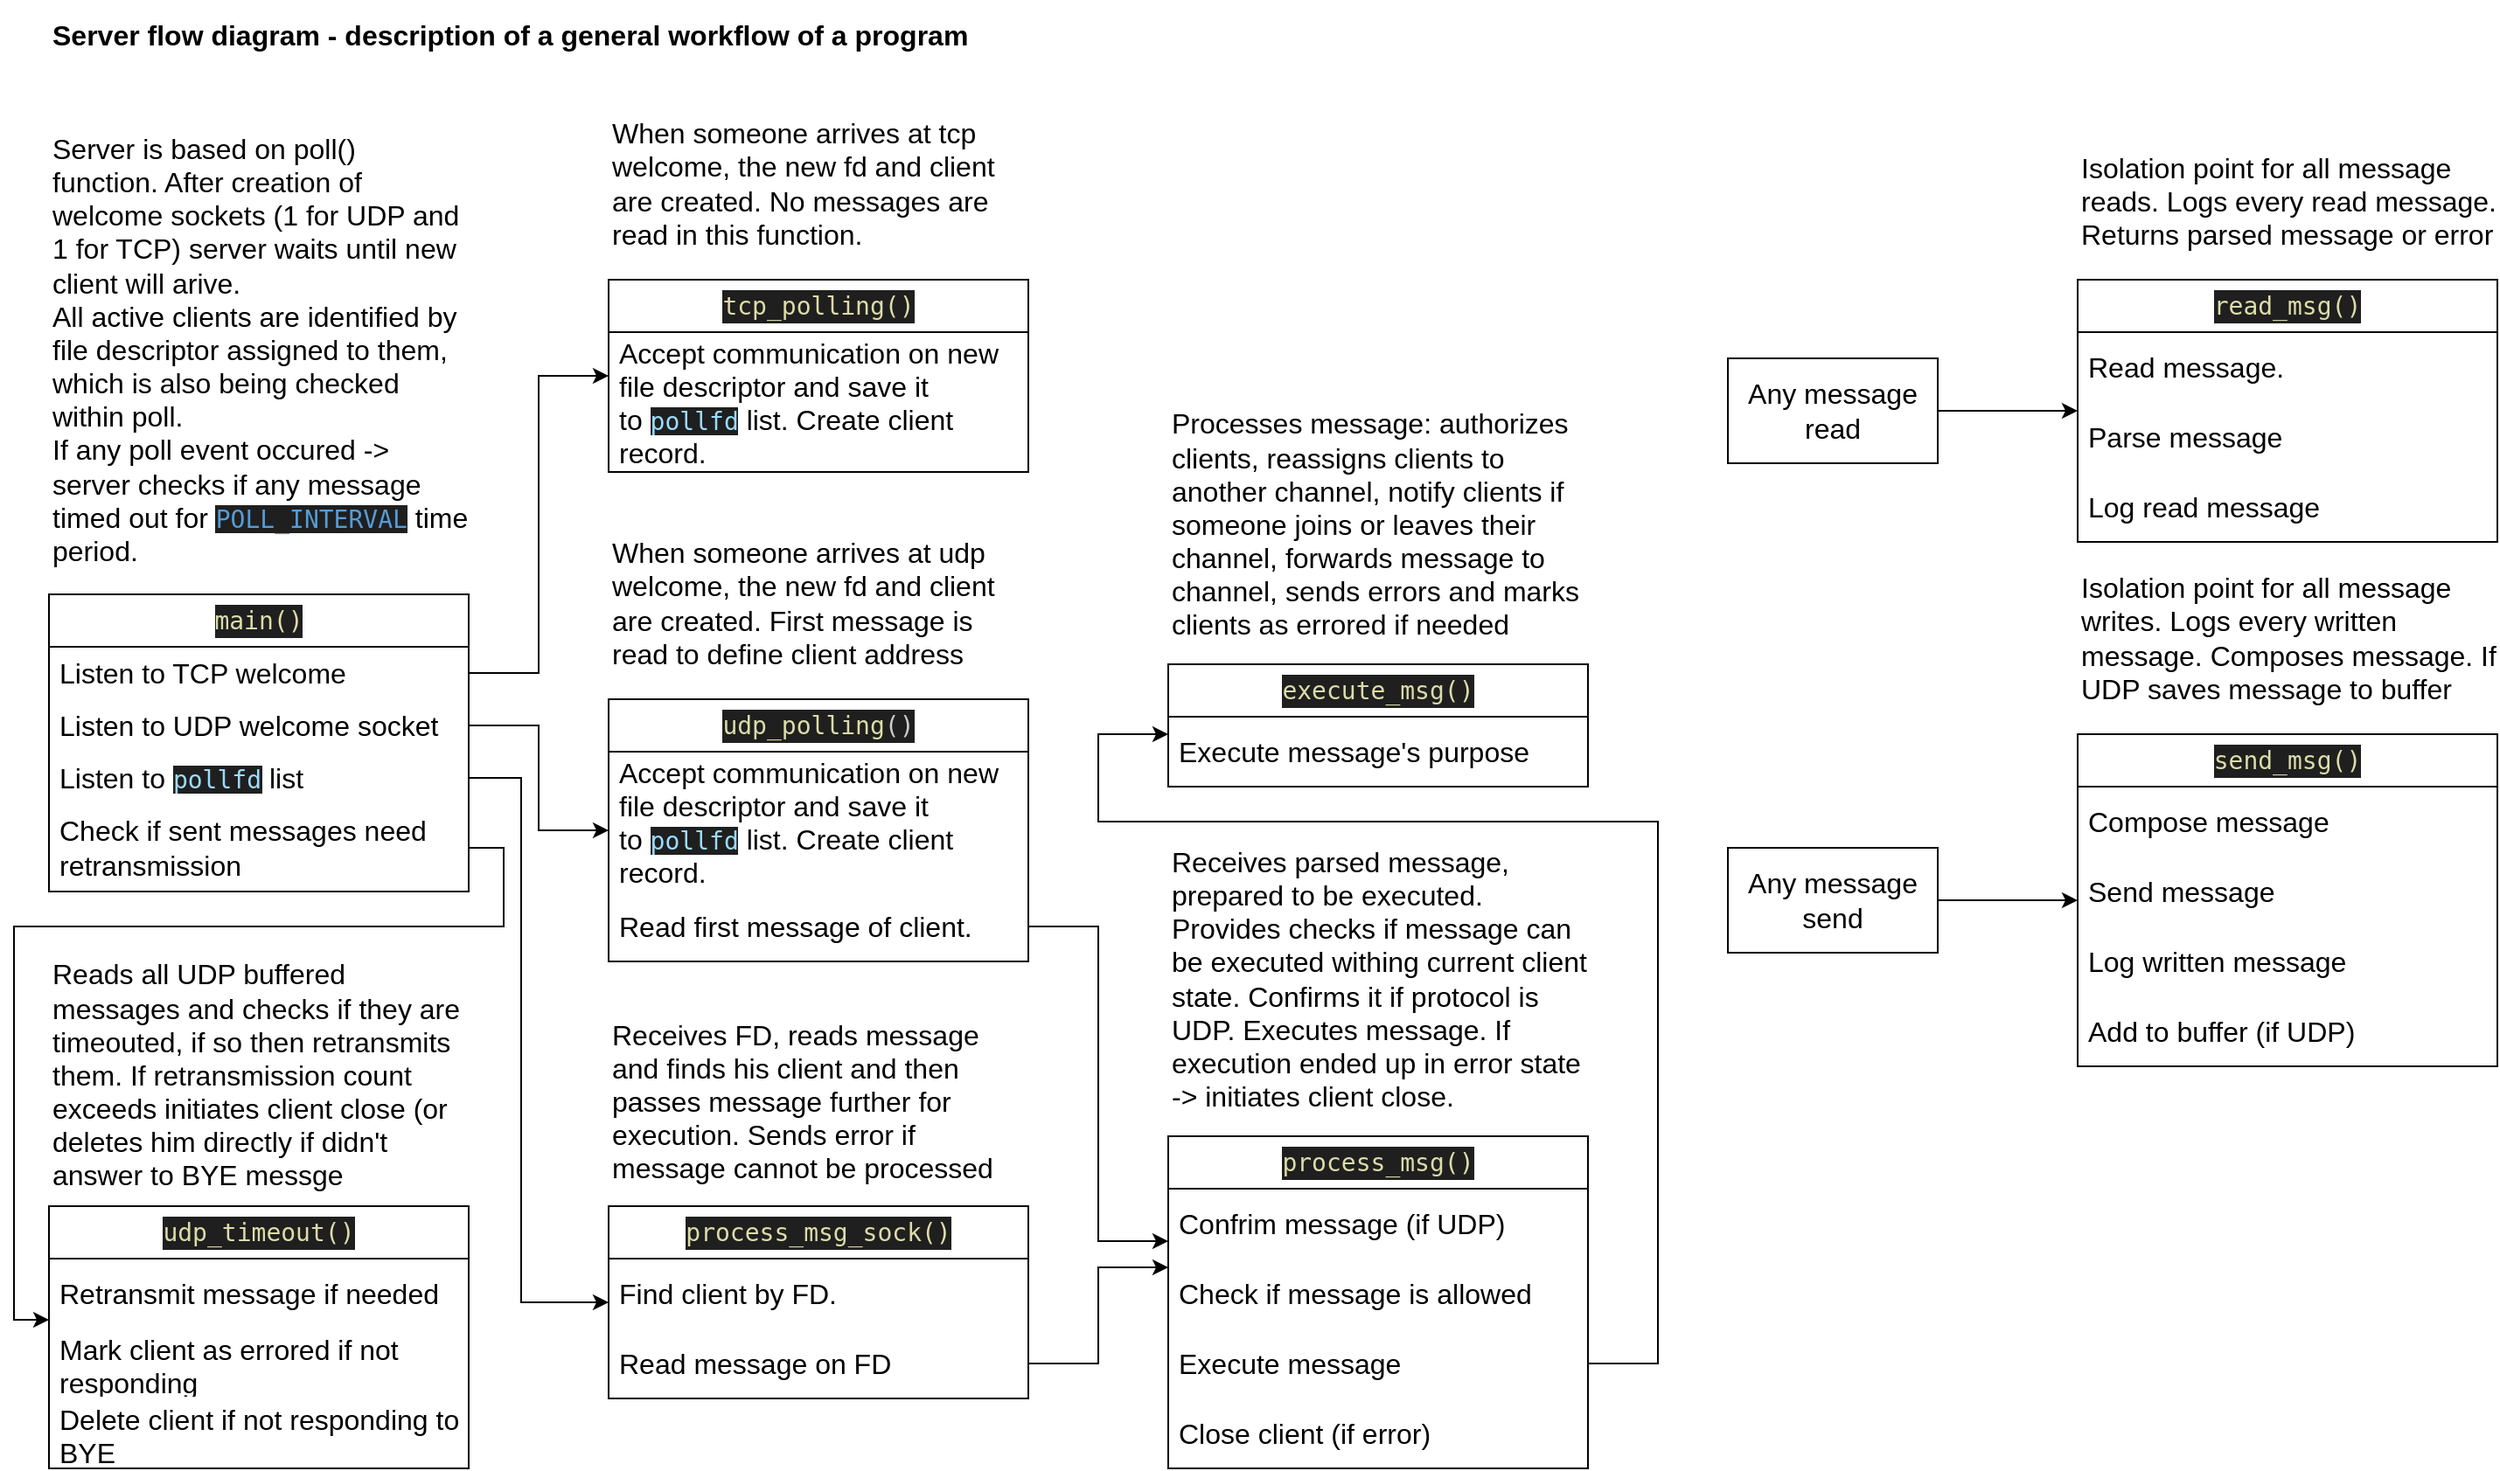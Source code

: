 <mxfile version="24.2.5" type="device">
  <diagram name="Page-1" id="SFyVQGpwPZ1UM19bA2Kv">
    <mxGraphModel dx="1728" dy="1136" grid="1" gridSize="10" guides="1" tooltips="1" connect="1" arrows="1" fold="1" page="1" pageScale="1" pageWidth="1600" pageHeight="1200" math="0" shadow="0">
      <root>
        <mxCell id="0" />
        <mxCell id="1" parent="0" />
        <mxCell id="jMQMwRKZ0cA5KLBAXmWi-1" value="&lt;b&gt;&lt;font style=&quot;font-size: 16px;&quot;&gt;Server flow diagram - description of a general workflow of a program&lt;/font&gt;&lt;/b&gt;" style="text;html=1;align=left;verticalAlign=middle;whiteSpace=wrap;rounded=0;" vertex="1" parent="1">
          <mxGeometry x="90" y="120" width="540" height="40" as="geometry" />
        </mxCell>
        <mxCell id="jMQMwRKZ0cA5KLBAXmWi-11" value="&lt;font style=&quot;font-size: 16px;&quot;&gt;Server is based on poll() function. After creation of welcome sockets (1 for UDP and 1 for TCP) server waits until new client will arive.&lt;/font&gt;&lt;div&gt;&lt;font style=&quot;font-size: 16px;&quot;&gt;All active clients are identified by file descriptor assigned to them, which is also being checked within poll.&lt;/font&gt;&lt;/div&gt;&lt;div&gt;&lt;font style=&quot;font-size: 16px;&quot;&gt;If any poll event occured -&amp;gt; server checks if any message timed out for&amp;nbsp;&lt;/font&gt;&lt;span style=&quot;color: rgb(86, 156, 214); background-color: rgb(31, 31, 31); font-family: &amp;quot;Droid Sans Mono&amp;quot;, &amp;quot;monospace&amp;quot;, monospace; font-size: 14px; white-space: pre;&quot;&gt;POLL_INTERVAL&lt;/span&gt;&lt;span style=&quot;background-color: initial; font-size: 16px;&quot;&gt;&amp;nbsp;time period.&lt;/span&gt;&lt;br&gt;&lt;/div&gt;" style="text;html=1;align=left;verticalAlign=middle;whiteSpace=wrap;rounded=0;" vertex="1" parent="1">
          <mxGeometry x="90" y="190" width="240" height="260" as="geometry" />
        </mxCell>
        <mxCell id="jMQMwRKZ0cA5KLBAXmWi-13" value="&lt;div style=&quot;font-family: &amp;quot;Droid Sans Mono&amp;quot;, &amp;quot;monospace&amp;quot;, monospace; font-size: 14px; line-height: 19px; white-space: pre;&quot;&gt;&lt;div style=&quot;background-color: rgb(31, 31, 31); line-height: 19px;&quot;&gt;&lt;font color=&quot;#dcdcaa&quot;&gt;main()&lt;/font&gt;&lt;/div&gt;&lt;/div&gt;" style="swimlane;fontStyle=0;childLayout=stackLayout;horizontal=1;startSize=30;horizontalStack=0;resizeParent=1;resizeParentMax=0;resizeLast=0;collapsible=1;marginBottom=0;whiteSpace=wrap;html=1;" vertex="1" parent="1">
          <mxGeometry x="90" y="460" width="240" height="170" as="geometry" />
        </mxCell>
        <mxCell id="jMQMwRKZ0cA5KLBAXmWi-14" value="&lt;font style=&quot;font-size: 16px;&quot;&gt;Listen to TCP welcome&lt;/font&gt;" style="text;strokeColor=none;fillColor=none;align=left;verticalAlign=middle;spacingLeft=4;spacingRight=4;overflow=hidden;points=[[0,0.5],[1,0.5]];portConstraint=eastwest;rotatable=0;whiteSpace=wrap;html=1;" vertex="1" parent="jMQMwRKZ0cA5KLBAXmWi-13">
          <mxGeometry y="30" width="240" height="30" as="geometry" />
        </mxCell>
        <mxCell id="jMQMwRKZ0cA5KLBAXmWi-15" value="&lt;font style=&quot;font-size: 16px;&quot;&gt;Listen to UDP welcome socket&lt;/font&gt;" style="text;strokeColor=none;fillColor=none;align=left;verticalAlign=middle;spacingLeft=4;spacingRight=4;overflow=hidden;points=[[0,0.5],[1,0.5]];portConstraint=eastwest;rotatable=0;whiteSpace=wrap;html=1;" vertex="1" parent="jMQMwRKZ0cA5KLBAXmWi-13">
          <mxGeometry y="60" width="240" height="30" as="geometry" />
        </mxCell>
        <mxCell id="jMQMwRKZ0cA5KLBAXmWi-17" value="&lt;font style=&quot;font-size: 16px;&quot;&gt;Listen&amp;nbsp;to&amp;nbsp;&lt;/font&gt;&lt;span style=&quot;color: rgb(156, 220, 254); background-color: rgb(31, 31, 31); font-family: &amp;quot;Droid Sans Mono&amp;quot;, &amp;quot;monospace&amp;quot;, monospace; font-size: 14px; white-space: pre;&quot;&gt;pollfd&lt;/span&gt;&lt;span style=&quot;font-size: 16px; background-color: initial;&quot;&gt;&amp;nbsp;list&lt;/span&gt;" style="text;strokeColor=none;fillColor=none;align=left;verticalAlign=middle;spacingLeft=4;spacingRight=4;overflow=hidden;points=[[0,0.5],[1,0.5]];portConstraint=eastwest;rotatable=0;whiteSpace=wrap;html=1;" vertex="1" parent="jMQMwRKZ0cA5KLBAXmWi-13">
          <mxGeometry y="90" width="240" height="30" as="geometry" />
        </mxCell>
        <mxCell id="jMQMwRKZ0cA5KLBAXmWi-16" value="&lt;span style=&quot;font-size: 16px;&quot;&gt;Check if sent messages need retransmission&lt;/span&gt;" style="text;strokeColor=none;fillColor=none;align=left;verticalAlign=middle;spacingLeft=4;spacingRight=4;overflow=hidden;points=[[0,0.5],[1,0.5]];portConstraint=eastwest;rotatable=0;whiteSpace=wrap;html=1;" vertex="1" parent="jMQMwRKZ0cA5KLBAXmWi-13">
          <mxGeometry y="120" width="240" height="50" as="geometry" />
        </mxCell>
        <mxCell id="jMQMwRKZ0cA5KLBAXmWi-21" value="&lt;div style=&quot;font-family: &amp;quot;Droid Sans Mono&amp;quot;, &amp;quot;monospace&amp;quot;, monospace; font-size: 14px; line-height: 19px; white-space: pre;&quot;&gt;&lt;div style=&quot;color: rgb(204, 204, 204); background-color: rgb(31, 31, 31); line-height: 19px;&quot;&gt;&lt;span style=&quot;color: #dcdcaa;&quot;&gt;tcp_polling()&lt;/span&gt;&lt;/div&gt;&lt;/div&gt;" style="swimlane;fontStyle=0;childLayout=stackLayout;horizontal=1;startSize=30;horizontalStack=0;resizeParent=1;resizeParentMax=0;resizeLast=0;collapsible=1;marginBottom=0;whiteSpace=wrap;html=1;" vertex="1" parent="1">
          <mxGeometry x="410" y="280" width="240" height="110" as="geometry" />
        </mxCell>
        <mxCell id="jMQMwRKZ0cA5KLBAXmWi-22" value="&lt;span style=&quot;font-size: 16px;&quot;&gt;Accept communication on new file descriptor and save it to&amp;nbsp;&lt;/span&gt;&lt;span style=&quot;color: rgb(156, 220, 254); background-color: rgb(31, 31, 31); font-family: &amp;quot;Droid Sans Mono&amp;quot;, &amp;quot;monospace&amp;quot;, monospace; font-size: 14px; white-space: pre;&quot;&gt;pollfd&lt;/span&gt;&lt;span style=&quot;font-size: 16px; background-color: initial;&quot;&gt;&amp;nbsp;list. Create client record.&lt;/span&gt;" style="text;strokeColor=none;fillColor=none;align=left;verticalAlign=middle;spacingLeft=4;spacingRight=4;overflow=hidden;points=[[0,0.5],[1,0.5]];portConstraint=eastwest;rotatable=0;whiteSpace=wrap;html=1;" vertex="1" parent="jMQMwRKZ0cA5KLBAXmWi-21">
          <mxGeometry y="30" width="240" height="80" as="geometry" />
        </mxCell>
        <mxCell id="jMQMwRKZ0cA5KLBAXmWi-27" style="edgeStyle=orthogonalEdgeStyle;rounded=0;orthogonalLoop=1;jettySize=auto;html=1;" edge="1" parent="1" source="jMQMwRKZ0cA5KLBAXmWi-14" target="jMQMwRKZ0cA5KLBAXmWi-21">
          <mxGeometry relative="1" as="geometry">
            <Array as="points">
              <mxPoint x="370" y="505" />
              <mxPoint x="370" y="335" />
            </Array>
          </mxGeometry>
        </mxCell>
        <mxCell id="jMQMwRKZ0cA5KLBAXmWi-28" value="&lt;span style=&quot;font-size: 16px;&quot;&gt;When someone arrives at tcp welcome, the new fd and client are created. No messages are read in this function.&lt;/span&gt;" style="text;html=1;align=left;verticalAlign=middle;whiteSpace=wrap;rounded=0;" vertex="1" parent="1">
          <mxGeometry x="410" y="180" width="240" height="90" as="geometry" />
        </mxCell>
        <mxCell id="jMQMwRKZ0cA5KLBAXmWi-29" value="&lt;div style=&quot;font-family: &amp;quot;Droid Sans Mono&amp;quot;, &amp;quot;monospace&amp;quot;, monospace; font-size: 14px; line-height: 19px; white-space: pre;&quot;&gt;&lt;div style=&quot;color: rgb(204, 204, 204); background-color: rgb(31, 31, 31); line-height: 19px;&quot;&gt;&lt;span style=&quot;color: #dcdcaa;&quot;&gt;udp_polling&lt;/span&gt;()&lt;/div&gt;&lt;/div&gt;" style="swimlane;fontStyle=0;childLayout=stackLayout;horizontal=1;startSize=30;horizontalStack=0;resizeParent=1;resizeParentMax=0;resizeLast=0;collapsible=1;marginBottom=0;whiteSpace=wrap;html=1;" vertex="1" parent="1">
          <mxGeometry x="410" y="520" width="240" height="150" as="geometry" />
        </mxCell>
        <mxCell id="jMQMwRKZ0cA5KLBAXmWi-30" value="&lt;span style=&quot;font-size: 16px;&quot;&gt;Accept communication on new file descriptor and save it to&amp;nbsp;&lt;/span&gt;&lt;span style=&quot;color: rgb(156, 220, 254); background-color: rgb(31, 31, 31); font-family: &amp;quot;Droid Sans Mono&amp;quot;, &amp;quot;monospace&amp;quot;, monospace; font-size: 14px; white-space: pre;&quot;&gt;pollfd&lt;/span&gt;&lt;span style=&quot;font-size: 16px; background-color: initial;&quot;&gt;&amp;nbsp;list. Create client record.&lt;/span&gt;" style="text;strokeColor=none;fillColor=none;align=left;verticalAlign=middle;spacingLeft=4;spacingRight=4;overflow=hidden;points=[[0,0.5],[1,0.5]];portConstraint=eastwest;rotatable=0;whiteSpace=wrap;html=1;" vertex="1" parent="jMQMwRKZ0cA5KLBAXmWi-29">
          <mxGeometry y="30" width="240" height="80" as="geometry" />
        </mxCell>
        <mxCell id="jMQMwRKZ0cA5KLBAXmWi-32" value="&lt;span style=&quot;font-size: 16px;&quot;&gt;Read first message of client.&lt;/span&gt;" style="text;strokeColor=none;fillColor=none;align=left;verticalAlign=middle;spacingLeft=4;spacingRight=4;overflow=hidden;points=[[0,0.5],[1,0.5]];portConstraint=eastwest;rotatable=0;whiteSpace=wrap;html=1;" vertex="1" parent="jMQMwRKZ0cA5KLBAXmWi-29">
          <mxGeometry y="110" width="240" height="40" as="geometry" />
        </mxCell>
        <mxCell id="jMQMwRKZ0cA5KLBAXmWi-31" value="&lt;span style=&quot;font-size: 16px;&quot;&gt;When someone arrives at udp welcome, the new fd and client are created. First message is read to define client address&lt;/span&gt;" style="text;html=1;align=left;verticalAlign=middle;whiteSpace=wrap;rounded=0;" vertex="1" parent="1">
          <mxGeometry x="410" y="420" width="240" height="90" as="geometry" />
        </mxCell>
        <mxCell id="jMQMwRKZ0cA5KLBAXmWi-33" style="edgeStyle=orthogonalEdgeStyle;rounded=0;orthogonalLoop=1;jettySize=auto;html=1;exitX=1;exitY=0.5;exitDx=0;exitDy=0;" edge="1" parent="1" source="jMQMwRKZ0cA5KLBAXmWi-15" target="jMQMwRKZ0cA5KLBAXmWi-29">
          <mxGeometry relative="1" as="geometry" />
        </mxCell>
        <mxCell id="jMQMwRKZ0cA5KLBAXmWi-34" value="&lt;div style=&quot;font-family: &amp;quot;Droid Sans Mono&amp;quot;, &amp;quot;monospace&amp;quot;, monospace; font-size: 14px; line-height: 19px; white-space: pre;&quot;&gt;&lt;div style=&quot;color: rgb(204, 204, 204); background-color: rgb(31, 31, 31); line-height: 19px;&quot;&gt;&lt;span style=&quot;color: #dcdcaa;&quot;&gt;process_msg()&lt;/span&gt;&lt;/div&gt;&lt;/div&gt;" style="swimlane;fontStyle=0;childLayout=stackLayout;horizontal=1;startSize=30;horizontalStack=0;resizeParent=1;resizeParentMax=0;resizeLast=0;collapsible=1;marginBottom=0;whiteSpace=wrap;html=1;" vertex="1" parent="1">
          <mxGeometry x="730" y="770" width="240" height="190" as="geometry" />
        </mxCell>
        <mxCell id="jMQMwRKZ0cA5KLBAXmWi-35" value="&lt;span style=&quot;font-size: 16px;&quot;&gt;Confrim message (if UDP)&lt;/span&gt;" style="text;strokeColor=none;fillColor=none;align=left;verticalAlign=middle;spacingLeft=4;spacingRight=4;overflow=hidden;points=[[0,0.5],[1,0.5]];portConstraint=eastwest;rotatable=0;whiteSpace=wrap;html=1;" vertex="1" parent="jMQMwRKZ0cA5KLBAXmWi-34">
          <mxGeometry y="30" width="240" height="40" as="geometry" />
        </mxCell>
        <mxCell id="jMQMwRKZ0cA5KLBAXmWi-36" value="&lt;span style=&quot;font-size: 16px;&quot;&gt;Check if message is allowed&lt;/span&gt;" style="text;strokeColor=none;fillColor=none;align=left;verticalAlign=middle;spacingLeft=4;spacingRight=4;overflow=hidden;points=[[0,0.5],[1,0.5]];portConstraint=eastwest;rotatable=0;whiteSpace=wrap;html=1;" vertex="1" parent="jMQMwRKZ0cA5KLBAXmWi-34">
          <mxGeometry y="70" width="240" height="40" as="geometry" />
        </mxCell>
        <mxCell id="jMQMwRKZ0cA5KLBAXmWi-58" value="&lt;span style=&quot;font-size: 16px;&quot;&gt;Execute message&lt;/span&gt;" style="text;strokeColor=none;fillColor=none;align=left;verticalAlign=middle;spacingLeft=4;spacingRight=4;overflow=hidden;points=[[0,0.5],[1,0.5]];portConstraint=eastwest;rotatable=0;whiteSpace=wrap;html=1;" vertex="1" parent="jMQMwRKZ0cA5KLBAXmWi-34">
          <mxGeometry y="110" width="240" height="40" as="geometry" />
        </mxCell>
        <mxCell id="jMQMwRKZ0cA5KLBAXmWi-59" value="&lt;span style=&quot;font-size: 16px;&quot;&gt;Close client (if error)&lt;/span&gt;" style="text;strokeColor=none;fillColor=none;align=left;verticalAlign=middle;spacingLeft=4;spacingRight=4;overflow=hidden;points=[[0,0.5],[1,0.5]];portConstraint=eastwest;rotatable=0;whiteSpace=wrap;html=1;" vertex="1" parent="jMQMwRKZ0cA5KLBAXmWi-34">
          <mxGeometry y="150" width="240" height="40" as="geometry" />
        </mxCell>
        <mxCell id="jMQMwRKZ0cA5KLBAXmWi-37" value="&lt;span style=&quot;font-size: 16px;&quot;&gt;Receives parsed message, prepared to be executed. Provides checks if message can be executed withing current client state. Confirms it if protocol is UDP. Executes message. If execution ended up in error state -&amp;gt; initiates client close.&lt;/span&gt;" style="text;html=1;align=left;verticalAlign=middle;whiteSpace=wrap;rounded=0;" vertex="1" parent="1">
          <mxGeometry x="730" y="600" width="240" height="160" as="geometry" />
        </mxCell>
        <mxCell id="jMQMwRKZ0cA5KLBAXmWi-38" style="edgeStyle=orthogonalEdgeStyle;rounded=0;orthogonalLoop=1;jettySize=auto;html=1;" edge="1" parent="1" source="jMQMwRKZ0cA5KLBAXmWi-32" target="jMQMwRKZ0cA5KLBAXmWi-34">
          <mxGeometry relative="1" as="geometry">
            <Array as="points">
              <mxPoint x="690" y="650" />
              <mxPoint x="690" y="830" />
            </Array>
          </mxGeometry>
        </mxCell>
        <mxCell id="jMQMwRKZ0cA5KLBAXmWi-39" value="&lt;div style=&quot;font-family: &amp;quot;Droid Sans Mono&amp;quot;, &amp;quot;monospace&amp;quot;, monospace; font-size: 14px; line-height: 19px; white-space: pre;&quot;&gt;&lt;div style=&quot;color: rgb(204, 204, 204); background-color: rgb(31, 31, 31); line-height: 19px;&quot;&gt;&lt;span style=&quot;color: #dcdcaa;&quot;&gt;process_msg_sock()&lt;/span&gt;&lt;/div&gt;&lt;/div&gt;" style="swimlane;fontStyle=0;childLayout=stackLayout;horizontal=1;startSize=30;horizontalStack=0;resizeParent=1;resizeParentMax=0;resizeLast=0;collapsible=1;marginBottom=0;whiteSpace=wrap;html=1;" vertex="1" parent="1">
          <mxGeometry x="410" y="810" width="240" height="110" as="geometry" />
        </mxCell>
        <mxCell id="jMQMwRKZ0cA5KLBAXmWi-40" value="&lt;span style=&quot;font-size: 16px;&quot;&gt;Find client by FD.&lt;/span&gt;" style="text;strokeColor=none;fillColor=none;align=left;verticalAlign=middle;spacingLeft=4;spacingRight=4;overflow=hidden;points=[[0,0.5],[1,0.5]];portConstraint=eastwest;rotatable=0;whiteSpace=wrap;html=1;" vertex="1" parent="jMQMwRKZ0cA5KLBAXmWi-39">
          <mxGeometry y="30" width="240" height="40" as="geometry" />
        </mxCell>
        <mxCell id="jMQMwRKZ0cA5KLBAXmWi-41" value="&lt;span style=&quot;font-size: 16px;&quot;&gt;Read message on FD&lt;/span&gt;" style="text;strokeColor=none;fillColor=none;align=left;verticalAlign=middle;spacingLeft=4;spacingRight=4;overflow=hidden;points=[[0,0.5],[1,0.5]];portConstraint=eastwest;rotatable=0;whiteSpace=wrap;html=1;" vertex="1" parent="jMQMwRKZ0cA5KLBAXmWi-39">
          <mxGeometry y="70" width="240" height="40" as="geometry" />
        </mxCell>
        <mxCell id="jMQMwRKZ0cA5KLBAXmWi-42" value="&lt;span style=&quot;font-size: 16px;&quot;&gt;Receives FD, reads message and finds his client and then passes message further for execution. Sends error if message cannot be processed&lt;/span&gt;" style="text;html=1;align=left;verticalAlign=middle;whiteSpace=wrap;rounded=0;" vertex="1" parent="1">
          <mxGeometry x="410" y="700" width="240" height="100" as="geometry" />
        </mxCell>
        <mxCell id="jMQMwRKZ0cA5KLBAXmWi-45" style="edgeStyle=orthogonalEdgeStyle;rounded=0;orthogonalLoop=1;jettySize=auto;html=1;exitX=1;exitY=0.5;exitDx=0;exitDy=0;" edge="1" parent="1" source="jMQMwRKZ0cA5KLBAXmWi-41" target="jMQMwRKZ0cA5KLBAXmWi-34">
          <mxGeometry relative="1" as="geometry">
            <Array as="points">
              <mxPoint x="690" y="900" />
              <mxPoint x="690" y="845" />
            </Array>
          </mxGeometry>
        </mxCell>
        <mxCell id="jMQMwRKZ0cA5KLBAXmWi-46" style="edgeStyle=orthogonalEdgeStyle;rounded=0;orthogonalLoop=1;jettySize=auto;html=1;exitX=1;exitY=0.5;exitDx=0;exitDy=0;" edge="1" parent="1" source="jMQMwRKZ0cA5KLBAXmWi-17" target="jMQMwRKZ0cA5KLBAXmWi-39">
          <mxGeometry relative="1" as="geometry">
            <Array as="points">
              <mxPoint x="360" y="565" />
              <mxPoint x="360" y="865" />
            </Array>
          </mxGeometry>
        </mxCell>
        <mxCell id="jMQMwRKZ0cA5KLBAXmWi-47" value="&lt;div style=&quot;font-family: &amp;quot;Droid Sans Mono&amp;quot;, &amp;quot;monospace&amp;quot;, monospace; font-size: 14px; line-height: 19px; white-space: pre;&quot;&gt;&lt;div style=&quot;color: rgb(204, 204, 204); background-color: rgb(31, 31, 31); line-height: 19px;&quot;&gt;&lt;span style=&quot;color: #dcdcaa;&quot;&gt;udp_timeout()&lt;/span&gt;&lt;/div&gt;&lt;/div&gt;" style="swimlane;fontStyle=0;childLayout=stackLayout;horizontal=1;startSize=30;horizontalStack=0;resizeParent=1;resizeParentMax=0;resizeLast=0;collapsible=1;marginBottom=0;whiteSpace=wrap;html=1;" vertex="1" parent="1">
          <mxGeometry x="90" y="810" width="240" height="150" as="geometry" />
        </mxCell>
        <mxCell id="jMQMwRKZ0cA5KLBAXmWi-48" value="&lt;span style=&quot;font-size: 16px;&quot;&gt;Retransmit message if needed&lt;/span&gt;" style="text;strokeColor=none;fillColor=none;align=left;verticalAlign=middle;spacingLeft=4;spacingRight=4;overflow=hidden;points=[[0,0.5],[1,0.5]];portConstraint=eastwest;rotatable=0;whiteSpace=wrap;html=1;" vertex="1" parent="jMQMwRKZ0cA5KLBAXmWi-47">
          <mxGeometry y="30" width="240" height="40" as="geometry" />
        </mxCell>
        <mxCell id="jMQMwRKZ0cA5KLBAXmWi-61" value="&lt;span style=&quot;font-size: 16px;&quot;&gt;Mark client as errored if not responding&lt;/span&gt;" style="text;strokeColor=none;fillColor=none;align=left;verticalAlign=middle;spacingLeft=4;spacingRight=4;overflow=hidden;points=[[0,0.5],[1,0.5]];portConstraint=eastwest;rotatable=0;whiteSpace=wrap;html=1;" vertex="1" parent="jMQMwRKZ0cA5KLBAXmWi-47">
          <mxGeometry y="70" width="240" height="40" as="geometry" />
        </mxCell>
        <mxCell id="jMQMwRKZ0cA5KLBAXmWi-62" value="&lt;span style=&quot;font-size: 16px;&quot;&gt;Delete client if not responding to BYE&lt;/span&gt;" style="text;strokeColor=none;fillColor=none;align=left;verticalAlign=middle;spacingLeft=4;spacingRight=4;overflow=hidden;points=[[0,0.5],[1,0.5]];portConstraint=eastwest;rotatable=0;whiteSpace=wrap;html=1;" vertex="1" parent="jMQMwRKZ0cA5KLBAXmWi-47">
          <mxGeometry y="110" width="240" height="40" as="geometry" />
        </mxCell>
        <mxCell id="jMQMwRKZ0cA5KLBAXmWi-49" value="&lt;span style=&quot;font-size: 16px;&quot;&gt;Reads all UDP buffered messages and checks if they are timeouted, if so then retransmits them. If retransmission count exceeds initiates client close (or deletes him directly if didn&#39;t answer to BYE messge&lt;/span&gt;" style="text;html=1;align=left;verticalAlign=middle;whiteSpace=wrap;rounded=0;" vertex="1" parent="1">
          <mxGeometry x="90" y="660" width="240" height="150" as="geometry" />
        </mxCell>
        <mxCell id="jMQMwRKZ0cA5KLBAXmWi-50" style="edgeStyle=orthogonalEdgeStyle;rounded=0;orthogonalLoop=1;jettySize=auto;html=1;exitX=1;exitY=0.5;exitDx=0;exitDy=0;" edge="1" parent="1" source="jMQMwRKZ0cA5KLBAXmWi-16" target="jMQMwRKZ0cA5KLBAXmWi-47">
          <mxGeometry relative="1" as="geometry">
            <Array as="points">
              <mxPoint x="350" y="605" />
              <mxPoint x="350" y="650" />
              <mxPoint x="70" y="650" />
              <mxPoint x="70" y="875" />
            </Array>
          </mxGeometry>
        </mxCell>
        <mxCell id="jMQMwRKZ0cA5KLBAXmWi-51" value="&lt;div style=&quot;font-family: &amp;quot;Droid Sans Mono&amp;quot;, &amp;quot;monospace&amp;quot;, monospace; font-size: 14px; line-height: 19px; white-space: pre;&quot;&gt;&lt;div style=&quot;color: rgb(204, 204, 204); background-color: rgb(31, 31, 31); line-height: 19px;&quot;&gt;&lt;span style=&quot;color: #dcdcaa;&quot;&gt;execute_msg()&lt;/span&gt;&lt;/div&gt;&lt;/div&gt;" style="swimlane;fontStyle=0;childLayout=stackLayout;horizontal=1;startSize=30;horizontalStack=0;resizeParent=1;resizeParentMax=0;resizeLast=0;collapsible=1;marginBottom=0;whiteSpace=wrap;html=1;" vertex="1" parent="1">
          <mxGeometry x="730" y="500" width="240" height="70" as="geometry" />
        </mxCell>
        <mxCell id="jMQMwRKZ0cA5KLBAXmWi-52" value="&lt;span style=&quot;font-size: 16px;&quot;&gt;Execute message&#39;s purpose&lt;/span&gt;" style="text;strokeColor=none;fillColor=none;align=left;verticalAlign=middle;spacingLeft=4;spacingRight=4;overflow=hidden;points=[[0,0.5],[1,0.5]];portConstraint=eastwest;rotatable=0;whiteSpace=wrap;html=1;" vertex="1" parent="jMQMwRKZ0cA5KLBAXmWi-51">
          <mxGeometry y="30" width="240" height="40" as="geometry" />
        </mxCell>
        <mxCell id="jMQMwRKZ0cA5KLBAXmWi-54" value="&lt;span style=&quot;font-size: 16px;&quot;&gt;Processes message: authorizes clients, reassigns clients to another channel, notify clients if someone joins or leaves their channel, forwards message to channel, sends errors and marks clients as errored if needed&lt;/span&gt;" style="text;html=1;align=left;verticalAlign=middle;whiteSpace=wrap;rounded=0;" vertex="1" parent="1">
          <mxGeometry x="730" y="350" width="240" height="140" as="geometry" />
        </mxCell>
        <mxCell id="jMQMwRKZ0cA5KLBAXmWi-60" style="edgeStyle=orthogonalEdgeStyle;rounded=0;orthogonalLoop=1;jettySize=auto;html=1;exitX=1;exitY=0.5;exitDx=0;exitDy=0;" edge="1" parent="1" source="jMQMwRKZ0cA5KLBAXmWi-58" target="jMQMwRKZ0cA5KLBAXmWi-51">
          <mxGeometry relative="1" as="geometry">
            <Array as="points">
              <mxPoint x="1010" y="900" />
              <mxPoint x="1010" y="590" />
              <mxPoint x="690" y="590" />
              <mxPoint x="690" y="540" />
            </Array>
          </mxGeometry>
        </mxCell>
        <mxCell id="jMQMwRKZ0cA5KLBAXmWi-63" value="&lt;div style=&quot;font-family: &amp;quot;Droid Sans Mono&amp;quot;, &amp;quot;monospace&amp;quot;, monospace; font-size: 14px; line-height: 19px; white-space: pre;&quot;&gt;&lt;div style=&quot;color: rgb(204, 204, 204); background-color: rgb(31, 31, 31); line-height: 19px;&quot;&gt;&lt;span style=&quot;color: #dcdcaa;&quot;&gt;read_msg()&lt;/span&gt;&lt;/div&gt;&lt;/div&gt;" style="swimlane;fontStyle=0;childLayout=stackLayout;horizontal=1;startSize=30;horizontalStack=0;resizeParent=1;resizeParentMax=0;resizeLast=0;collapsible=1;marginBottom=0;whiteSpace=wrap;html=1;" vertex="1" parent="1">
          <mxGeometry x="1250" y="280" width="240" height="150" as="geometry" />
        </mxCell>
        <mxCell id="jMQMwRKZ0cA5KLBAXmWi-71" value="&lt;span style=&quot;font-size: 16px;&quot;&gt;Read message.&lt;/span&gt;" style="text;strokeColor=none;fillColor=none;align=left;verticalAlign=middle;spacingLeft=4;spacingRight=4;overflow=hidden;points=[[0,0.5],[1,0.5]];portConstraint=eastwest;rotatable=0;whiteSpace=wrap;html=1;" vertex="1" parent="jMQMwRKZ0cA5KLBAXmWi-63">
          <mxGeometry y="30" width="240" height="40" as="geometry" />
        </mxCell>
        <mxCell id="jMQMwRKZ0cA5KLBAXmWi-66" value="&lt;span style=&quot;font-size: 16px;&quot;&gt;Parse message&lt;/span&gt;" style="text;strokeColor=none;fillColor=none;align=left;verticalAlign=middle;spacingLeft=4;spacingRight=4;overflow=hidden;points=[[0,0.5],[1,0.5]];portConstraint=eastwest;rotatable=0;whiteSpace=wrap;html=1;" vertex="1" parent="jMQMwRKZ0cA5KLBAXmWi-63">
          <mxGeometry y="70" width="240" height="40" as="geometry" />
        </mxCell>
        <mxCell id="jMQMwRKZ0cA5KLBAXmWi-64" value="&lt;span style=&quot;font-size: 16px;&quot;&gt;Log read message&lt;/span&gt;" style="text;strokeColor=none;fillColor=none;align=left;verticalAlign=middle;spacingLeft=4;spacingRight=4;overflow=hidden;points=[[0,0.5],[1,0.5]];portConstraint=eastwest;rotatable=0;whiteSpace=wrap;html=1;" vertex="1" parent="jMQMwRKZ0cA5KLBAXmWi-63">
          <mxGeometry y="110" width="240" height="40" as="geometry" />
        </mxCell>
        <mxCell id="jMQMwRKZ0cA5KLBAXmWi-65" value="&lt;span style=&quot;font-size: 16px;&quot;&gt;Isolation point for all message reads. Logs every read message. Returns parsed message or error&lt;/span&gt;" style="text;html=1;align=left;verticalAlign=middle;whiteSpace=wrap;rounded=0;" vertex="1" parent="1">
          <mxGeometry x="1250" y="200" width="240" height="70" as="geometry" />
        </mxCell>
        <mxCell id="jMQMwRKZ0cA5KLBAXmWi-67" value="&lt;div style=&quot;font-family: &amp;quot;Droid Sans Mono&amp;quot;, &amp;quot;monospace&amp;quot;, monospace; font-size: 14px; line-height: 19px; white-space: pre;&quot;&gt;&lt;div style=&quot;color: rgb(204, 204, 204); background-color: rgb(31, 31, 31); line-height: 19px;&quot;&gt;&lt;span style=&quot;color: #dcdcaa;&quot;&gt;send_msg()&lt;/span&gt;&lt;/div&gt;&lt;/div&gt;" style="swimlane;fontStyle=0;childLayout=stackLayout;horizontal=1;startSize=30;horizontalStack=0;resizeParent=1;resizeParentMax=0;resizeLast=0;collapsible=1;marginBottom=0;whiteSpace=wrap;html=1;" vertex="1" parent="1">
          <mxGeometry x="1250" y="540" width="240" height="190" as="geometry" />
        </mxCell>
        <mxCell id="jMQMwRKZ0cA5KLBAXmWi-69" value="&lt;span style=&quot;font-size: 16px;&quot;&gt;Compose message&lt;/span&gt;" style="text;strokeColor=none;fillColor=none;align=left;verticalAlign=middle;spacingLeft=4;spacingRight=4;overflow=hidden;points=[[0,0.5],[1,0.5]];portConstraint=eastwest;rotatable=0;whiteSpace=wrap;html=1;" vertex="1" parent="jMQMwRKZ0cA5KLBAXmWi-67">
          <mxGeometry y="30" width="240" height="40" as="geometry" />
        </mxCell>
        <mxCell id="jMQMwRKZ0cA5KLBAXmWi-72" value="&lt;span style=&quot;font-size: 16px;&quot;&gt;Send message&lt;/span&gt;" style="text;strokeColor=none;fillColor=none;align=left;verticalAlign=middle;spacingLeft=4;spacingRight=4;overflow=hidden;points=[[0,0.5],[1,0.5]];portConstraint=eastwest;rotatable=0;whiteSpace=wrap;html=1;" vertex="1" parent="jMQMwRKZ0cA5KLBAXmWi-67">
          <mxGeometry y="70" width="240" height="40" as="geometry" />
        </mxCell>
        <mxCell id="jMQMwRKZ0cA5KLBAXmWi-68" value="&lt;span style=&quot;font-size: 16px;&quot;&gt;Log written message&lt;/span&gt;" style="text;strokeColor=none;fillColor=none;align=left;verticalAlign=middle;spacingLeft=4;spacingRight=4;overflow=hidden;points=[[0,0.5],[1,0.5]];portConstraint=eastwest;rotatable=0;whiteSpace=wrap;html=1;" vertex="1" parent="jMQMwRKZ0cA5KLBAXmWi-67">
          <mxGeometry y="110" width="240" height="40" as="geometry" />
        </mxCell>
        <mxCell id="jMQMwRKZ0cA5KLBAXmWi-73" value="&lt;span style=&quot;font-size: 16px;&quot;&gt;Add to buffer (if UDP)&lt;/span&gt;" style="text;strokeColor=none;fillColor=none;align=left;verticalAlign=middle;spacingLeft=4;spacingRight=4;overflow=hidden;points=[[0,0.5],[1,0.5]];portConstraint=eastwest;rotatable=0;whiteSpace=wrap;html=1;" vertex="1" parent="jMQMwRKZ0cA5KLBAXmWi-67">
          <mxGeometry y="150" width="240" height="40" as="geometry" />
        </mxCell>
        <mxCell id="jMQMwRKZ0cA5KLBAXmWi-70" value="&lt;span style=&quot;font-size: 16px;&quot;&gt;Isolation point for all message writes. Logs every written message. Composes message. If UDP saves message to buffer&lt;/span&gt;" style="text;html=1;align=left;verticalAlign=middle;whiteSpace=wrap;rounded=0;" vertex="1" parent="1">
          <mxGeometry x="1250" y="440" width="240" height="90" as="geometry" />
        </mxCell>
        <mxCell id="jMQMwRKZ0cA5KLBAXmWi-75" style="edgeStyle=orthogonalEdgeStyle;rounded=0;orthogonalLoop=1;jettySize=auto;html=1;exitX=1;exitY=0.5;exitDx=0;exitDy=0;" edge="1" parent="1" source="jMQMwRKZ0cA5KLBAXmWi-74" target="jMQMwRKZ0cA5KLBAXmWi-63">
          <mxGeometry relative="1" as="geometry" />
        </mxCell>
        <mxCell id="jMQMwRKZ0cA5KLBAXmWi-74" value="&lt;font style=&quot;font-size: 16px;&quot;&gt;Any message read&lt;/font&gt;" style="rounded=0;whiteSpace=wrap;html=1;" vertex="1" parent="1">
          <mxGeometry x="1050" y="325" width="120" height="60" as="geometry" />
        </mxCell>
        <mxCell id="jMQMwRKZ0cA5KLBAXmWi-77" style="edgeStyle=orthogonalEdgeStyle;rounded=0;orthogonalLoop=1;jettySize=auto;html=1;exitX=1;exitY=0.5;exitDx=0;exitDy=0;" edge="1" parent="1" source="jMQMwRKZ0cA5KLBAXmWi-76" target="jMQMwRKZ0cA5KLBAXmWi-67">
          <mxGeometry relative="1" as="geometry" />
        </mxCell>
        <mxCell id="jMQMwRKZ0cA5KLBAXmWi-76" value="&lt;font style=&quot;font-size: 16px;&quot;&gt;Any message send&lt;/font&gt;" style="rounded=0;whiteSpace=wrap;html=1;" vertex="1" parent="1">
          <mxGeometry x="1050" y="605" width="120" height="60" as="geometry" />
        </mxCell>
      </root>
    </mxGraphModel>
  </diagram>
</mxfile>
